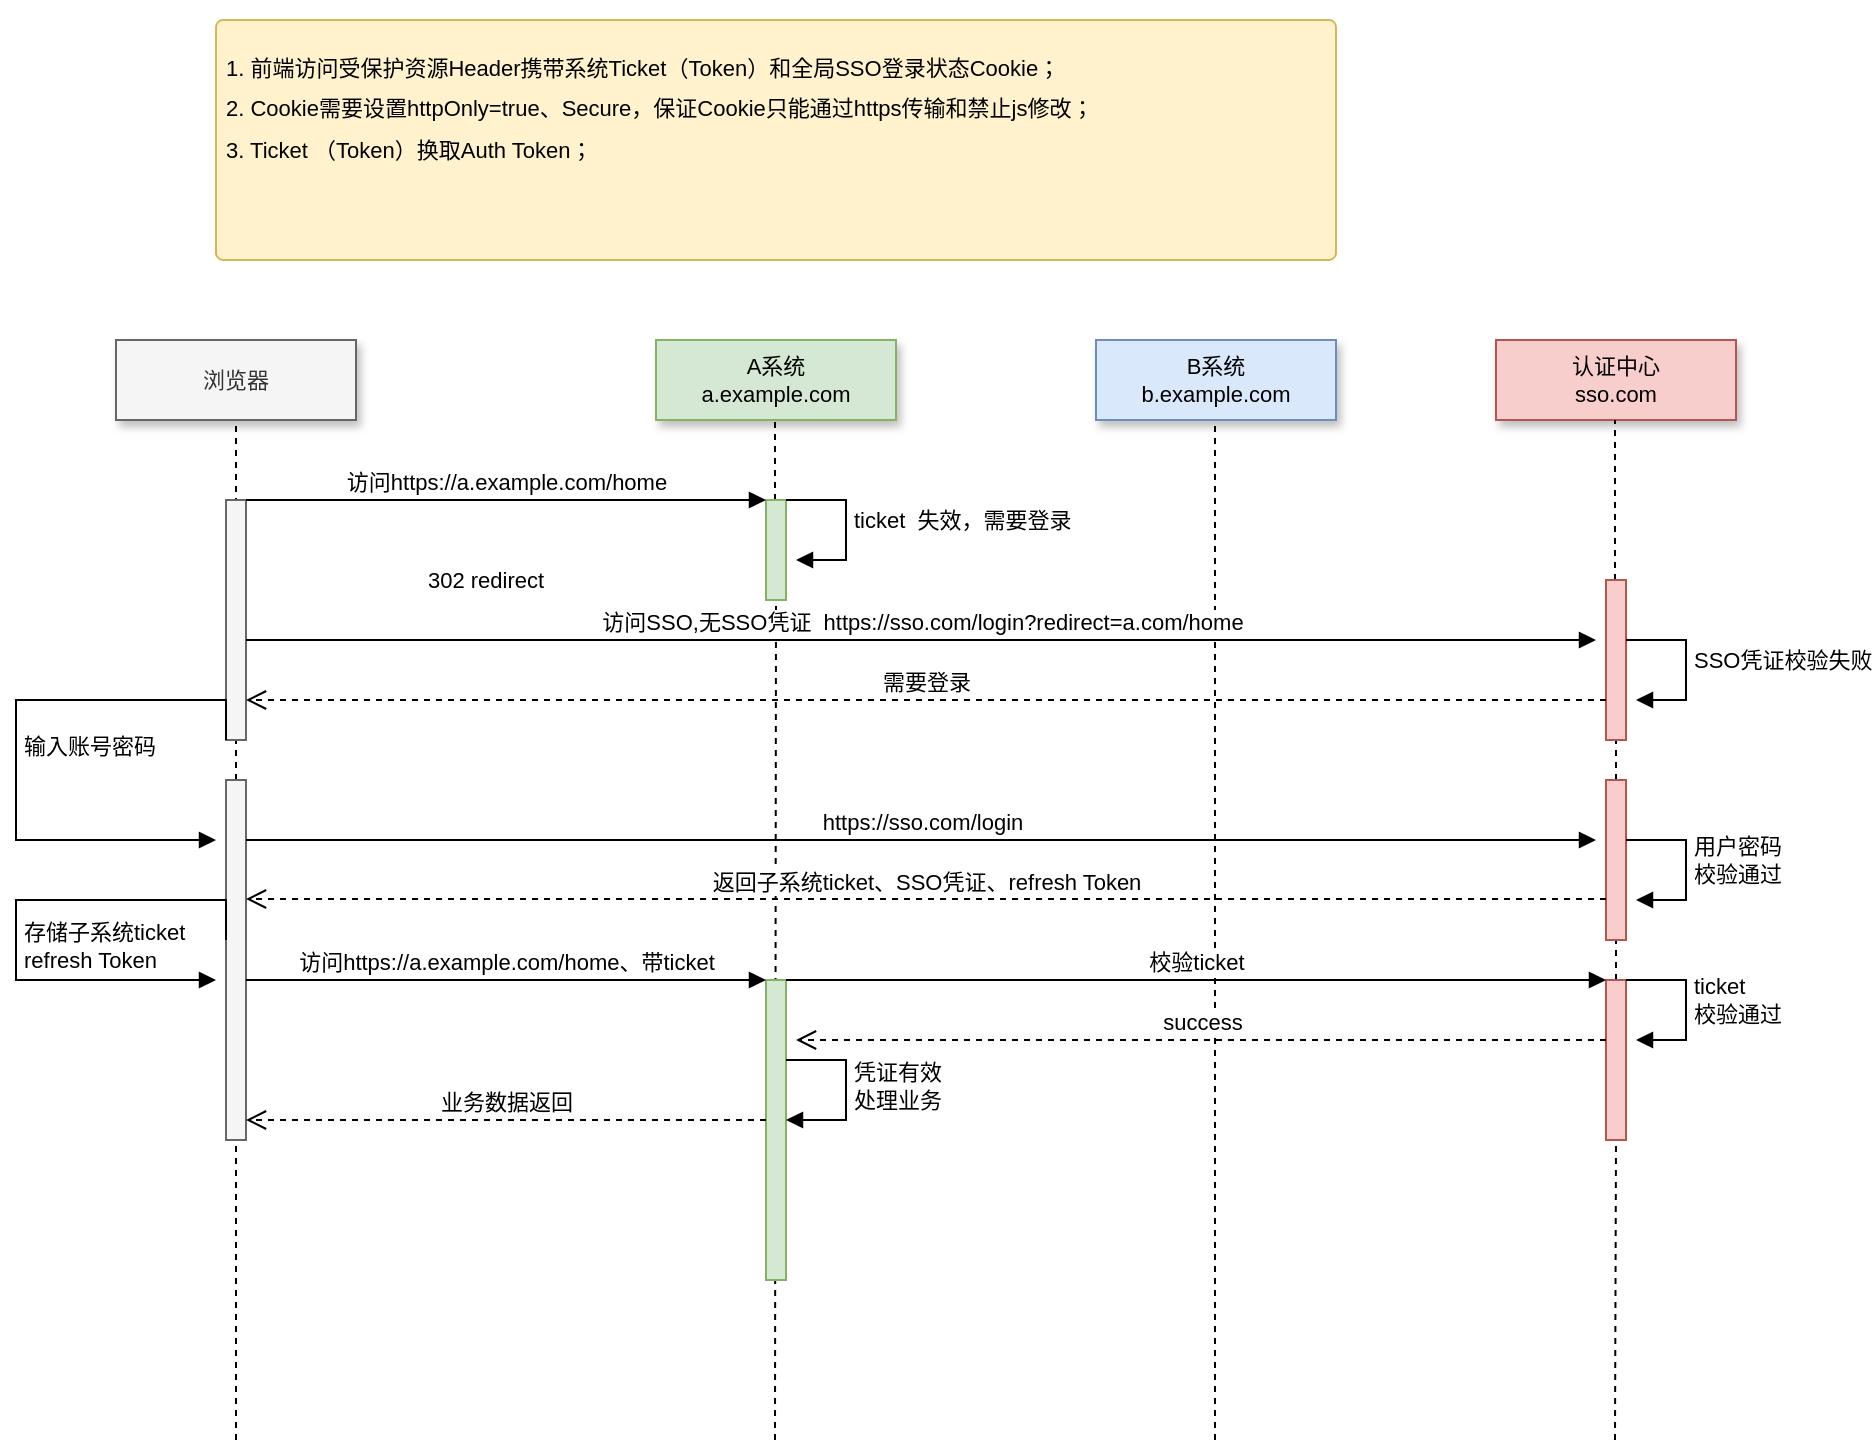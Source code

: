 <mxfile version="22.1.4" type="github">
  <diagram name="第 1 页" id="4eC4Y5nyNUY1-vNa9eZq">
    <mxGraphModel dx="2354" dy="995" grid="1" gridSize="10" guides="1" tooltips="1" connect="1" arrows="1" fold="1" page="1" pageScale="1" pageWidth="827" pageHeight="1169" math="0" shadow="0">
      <root>
        <mxCell id="0" />
        <mxCell id="1" parent="0" />
        <mxCell id="cjf3HgqTAm4N_7wbF4_n-6" value="" style="rounded=1;whiteSpace=wrap;html=1;fillColor=#fff2cc;strokeColor=#d6b656;arcSize=3;fontSize=11;" parent="1" vertex="1">
          <mxGeometry x="-40" y="40" width="560" height="120" as="geometry" />
        </mxCell>
        <mxCell id="cjf3HgqTAm4N_7wbF4_n-5" value="&lt;h1 style=&quot;font-size: 11px;&quot;&gt;&lt;font style=&quot;font-size: 11px; font-weight: normal;&quot;&gt;&lt;br style=&quot;font-size: 11px;&quot;&gt;&lt;/font&gt;&lt;/h1&gt;&lt;h1 style=&quot;font-size: 11px;&quot;&gt;&lt;font style=&quot;font-size: 11px; font-weight: normal;&quot;&gt;1. 前端访问受保护资源Header携带系统Ticket（Token）和全局SSO登录状态Cookie；&lt;/font&gt;&lt;/h1&gt;&lt;h1 style=&quot;font-size: 11px;&quot;&gt;&lt;span style=&quot;font-weight: normal; font-size: 11px;&quot;&gt;2. Cookie需要设置httpOnly=true、Secure，保证Cookie只能通过https传输和禁止js修改；&lt;/span&gt;&lt;/h1&gt;&lt;div style=&quot;font-size: 11px;&quot;&gt;&lt;span style=&quot;background-color: initial; font-size: 11px;&quot;&gt;3. Ticket （Token）换取Auth Token；&lt;/span&gt;&lt;br style=&quot;font-size: 11px;&quot;&gt;&lt;/div&gt;&lt;div style=&quot;font-size: 11px;&quot;&gt;&lt;font style=&quot;font-weight: normal; font-size: 11px;&quot;&gt;&lt;br style=&quot;font-size: 11px;&quot;&gt;&lt;/font&gt;&lt;/div&gt;" style="text;html=1;strokeColor=none;fillColor=none;spacing=5;spacingTop=-20;whiteSpace=wrap;overflow=hidden;rounded=0;fontSize=11;" parent="1" vertex="1">
          <mxGeometry x="-40" y="40" width="540" height="120" as="geometry" />
        </mxCell>
        <mxCell id="cjf3HgqTAm4N_7wbF4_n-7" value="浏览器" style="rounded=0;whiteSpace=wrap;html=1;fillColor=#f5f5f5;shadow=1;strokeColor=#666666;fontColor=#333333;fontSize=11;" parent="1" vertex="1">
          <mxGeometry x="-90" y="200" width="120" height="40" as="geometry" />
        </mxCell>
        <mxCell id="cjf3HgqTAm4N_7wbF4_n-8" value="A系统&lt;br style=&quot;font-size: 11px;&quot;&gt;a.example.com" style="rounded=0;whiteSpace=wrap;html=1;fillColor=#d5e8d4;shadow=1;strokeColor=#82b366;fontSize=11;" parent="1" vertex="1">
          <mxGeometry x="180" y="200" width="120" height="40" as="geometry" />
        </mxCell>
        <mxCell id="cjf3HgqTAm4N_7wbF4_n-9" value="B系统&lt;br style=&quot;border-color: var(--border-color); font-size: 11px;&quot;&gt;b.example.com" style="rounded=0;whiteSpace=wrap;html=1;fillColor=#dae8fc;shadow=1;strokeColor=#6c8ebf;fontSize=11;" parent="1" vertex="1">
          <mxGeometry x="400" y="200" width="120" height="40" as="geometry" />
        </mxCell>
        <mxCell id="cjf3HgqTAm4N_7wbF4_n-10" value="认证中心&lt;br style=&quot;font-size: 11px;&quot;&gt;sso.com" style="rounded=0;whiteSpace=wrap;html=1;fillColor=#f8cecc;shadow=1;strokeColor=#b85450;fontSize=11;" parent="1" vertex="1">
          <mxGeometry x="600" y="200" width="120" height="40" as="geometry" />
        </mxCell>
        <mxCell id="leE8Cb88VZXqTR05hnTv-3" value="" style="endArrow=none;dashed=1;html=1;rounded=0;entryX=0.5;entryY=1;entryDx=0;entryDy=0;" edge="1" parent="1" source="leE8Cb88VZXqTR05hnTv-28" target="cjf3HgqTAm4N_7wbF4_n-7">
          <mxGeometry width="50" height="50" relative="1" as="geometry">
            <mxPoint x="-30" y="750" as="sourcePoint" />
            <mxPoint x="-5" y="290" as="targetPoint" />
          </mxGeometry>
        </mxCell>
        <mxCell id="leE8Cb88VZXqTR05hnTv-1" value="" style="html=1;points=[[0,0,0,0,5],[0,1,0,0,-5],[1,0,0,0,5],[1,1,0,0,-5]];perimeter=orthogonalPerimeter;outlineConnect=0;targetShapes=umlLifeline;portConstraint=eastwest;newEdgeStyle={&quot;curved&quot;:0,&quot;rounded&quot;:0};fillColor=#f5f5f5;fontColor=#333333;strokeColor=#666666;fontSize=11;" vertex="1" parent="1">
          <mxGeometry x="-35" y="280" width="10" height="120" as="geometry" />
        </mxCell>
        <mxCell id="leE8Cb88VZXqTR05hnTv-4" value="" style="endArrow=none;dashed=1;html=1;rounded=0;entryX=0.5;entryY=1;entryDx=0;entryDy=0;fontSize=11;" edge="1" parent="1" source="leE8Cb88VZXqTR05hnTv-7">
          <mxGeometry width="50" height="50" relative="1" as="geometry">
            <mxPoint x="239.5" y="750" as="sourcePoint" />
            <mxPoint x="239.5" y="240" as="targetPoint" />
          </mxGeometry>
        </mxCell>
        <mxCell id="leE8Cb88VZXqTR05hnTv-5" value="" style="endArrow=none;dashed=1;html=1;rounded=0;entryX=0.5;entryY=1;entryDx=0;entryDy=0;" edge="1" parent="1">
          <mxGeometry width="50" height="50" relative="1" as="geometry">
            <mxPoint x="459.5" y="750" as="sourcePoint" />
            <mxPoint x="459.5" y="240" as="targetPoint" />
          </mxGeometry>
        </mxCell>
        <mxCell id="leE8Cb88VZXqTR05hnTv-6" value="" style="endArrow=none;dashed=1;html=1;rounded=0;entryX=0.5;entryY=1;entryDx=0;entryDy=0;" edge="1" parent="1" source="leE8Cb88VZXqTR05hnTv-9">
          <mxGeometry width="50" height="50" relative="1" as="geometry">
            <mxPoint x="659.5" y="750" as="sourcePoint" />
            <mxPoint x="659.5" y="240" as="targetPoint" />
          </mxGeometry>
        </mxCell>
        <mxCell id="leE8Cb88VZXqTR05hnTv-8" value="" style="endArrow=none;dashed=1;html=1;rounded=0;entryX=0.5;entryY=1;entryDx=0;entryDy=0;" edge="1" parent="1" target="leE8Cb88VZXqTR05hnTv-7">
          <mxGeometry width="50" height="50" relative="1" as="geometry">
            <mxPoint x="239.5" y="750" as="sourcePoint" />
            <mxPoint x="239.5" y="240" as="targetPoint" />
          </mxGeometry>
        </mxCell>
        <mxCell id="leE8Cb88VZXqTR05hnTv-7" value="" style="html=1;points=[[0,0,0,0,5],[0,1,0,0,-5],[1,0,0,0,5],[1,1,0,0,-5]];perimeter=orthogonalPerimeter;outlineConnect=0;targetShapes=umlLifeline;portConstraint=eastwest;newEdgeStyle={&quot;curved&quot;:0,&quot;rounded&quot;:0};fillColor=#d5e8d4;strokeColor=#82b366;fontSize=11;" vertex="1" parent="1">
          <mxGeometry x="235" y="280" width="10" height="50" as="geometry" />
        </mxCell>
        <mxCell id="leE8Cb88VZXqTR05hnTv-15" value="访问https://a.example.com/home" style="html=1;verticalAlign=bottom;endArrow=block;curved=0;rounded=0;fontSize=11;" edge="1" parent="1" source="leE8Cb88VZXqTR05hnTv-1" target="leE8Cb88VZXqTR05hnTv-7">
          <mxGeometry x="-0.003" width="80" relative="1" as="geometry">
            <mxPoint x="30" y="330" as="sourcePoint" />
            <mxPoint x="110" y="330" as="targetPoint" />
            <Array as="points">
              <mxPoint x="70" y="280" />
            </Array>
            <mxPoint as="offset" />
          </mxGeometry>
        </mxCell>
        <mxCell id="leE8Cb88VZXqTR05hnTv-20" value="ticket&amp;nbsp; 失效，需要登录" style="html=1;align=left;spacingLeft=2;endArrow=block;rounded=0;edgeStyle=orthogonalEdgeStyle;curved=0;rounded=0;fontSize=11;" edge="1" parent="1">
          <mxGeometry x="-0.06" relative="1" as="geometry">
            <mxPoint x="245" y="280" as="sourcePoint" />
            <Array as="points">
              <mxPoint x="275" y="310" />
            </Array>
            <mxPoint x="250" y="310" as="targetPoint" />
            <mxPoint as="offset" />
          </mxGeometry>
        </mxCell>
        <mxCell id="leE8Cb88VZXqTR05hnTv-22" value="302 redirect" style="text;html=1;strokeColor=none;fillColor=none;align=center;verticalAlign=middle;whiteSpace=wrap;rounded=0;fontSize=11;" vertex="1" parent="1">
          <mxGeometry x="60" y="305" width="70" height="30" as="geometry" />
        </mxCell>
        <mxCell id="leE8Cb88VZXqTR05hnTv-23" value="" style="endArrow=none;dashed=1;html=1;rounded=0;entryX=0.5;entryY=1;entryDx=0;entryDy=0;" edge="1" parent="1" source="leE8Cb88VZXqTR05hnTv-30" target="leE8Cb88VZXqTR05hnTv-9">
          <mxGeometry width="50" height="50" relative="1" as="geometry">
            <mxPoint x="659.5" y="750" as="sourcePoint" />
            <mxPoint x="659.5" y="240" as="targetPoint" />
          </mxGeometry>
        </mxCell>
        <mxCell id="leE8Cb88VZXqTR05hnTv-9" value="" style="html=1;points=[[0,0,0,0,5],[0,1,0,0,-5],[1,0,0,0,5],[1,1,0,0,-5]];perimeter=orthogonalPerimeter;outlineConnect=0;targetShapes=umlLifeline;portConstraint=eastwest;newEdgeStyle={&quot;curved&quot;:0,&quot;rounded&quot;:0};fillColor=#f8cecc;strokeColor=#b85450;fontSize=11;" vertex="1" parent="1">
          <mxGeometry x="655" y="320" width="10" height="80" as="geometry" />
        </mxCell>
        <mxCell id="leE8Cb88VZXqTR05hnTv-25" value="访问SSO,无SSO凭证&amp;nbsp; https://sso.com/login?redirect=a.com/home" style="html=1;verticalAlign=bottom;endArrow=block;curved=0;rounded=0;" edge="1" parent="1">
          <mxGeometry width="80" relative="1" as="geometry">
            <mxPoint x="-25" y="350" as="sourcePoint" />
            <mxPoint x="650" y="350" as="targetPoint" />
          </mxGeometry>
        </mxCell>
        <mxCell id="leE8Cb88VZXqTR05hnTv-26" value="SSO凭证校验失败" style="html=1;align=left;spacingLeft=2;endArrow=block;rounded=0;edgeStyle=orthogonalEdgeStyle;curved=0;rounded=0;fontSize=11;" edge="1" parent="1">
          <mxGeometry x="-0.06" relative="1" as="geometry">
            <mxPoint x="665" y="350" as="sourcePoint" />
            <Array as="points">
              <mxPoint x="695" y="380" />
            </Array>
            <mxPoint x="670" y="380" as="targetPoint" />
            <mxPoint as="offset" />
          </mxGeometry>
        </mxCell>
        <mxCell id="leE8Cb88VZXqTR05hnTv-27" value="需要登录" style="html=1;verticalAlign=bottom;endArrow=open;dashed=1;endSize=8;curved=0;rounded=0;" edge="1" parent="1" target="leE8Cb88VZXqTR05hnTv-1">
          <mxGeometry relative="1" as="geometry">
            <mxPoint x="655" y="380" as="sourcePoint" />
            <mxPoint x="-20" y="380" as="targetPoint" />
            <mxPoint as="offset" />
          </mxGeometry>
        </mxCell>
        <mxCell id="leE8Cb88VZXqTR05hnTv-29" value="" style="endArrow=none;dashed=1;html=1;rounded=0;entryX=0.5;entryY=1;entryDx=0;entryDy=0;" edge="1" parent="1" target="leE8Cb88VZXqTR05hnTv-28">
          <mxGeometry width="50" height="50" relative="1" as="geometry">
            <mxPoint x="-30" y="750" as="sourcePoint" />
            <mxPoint x="-30" y="240" as="targetPoint" />
          </mxGeometry>
        </mxCell>
        <mxCell id="leE8Cb88VZXqTR05hnTv-28" value="" style="html=1;points=[[0,0,0,0,5],[0,1,0,0,-5],[1,0,0,0,5],[1,1,0,0,-5]];perimeter=orthogonalPerimeter;outlineConnect=0;targetShapes=umlLifeline;portConstraint=eastwest;newEdgeStyle={&quot;curved&quot;:0,&quot;rounded&quot;:0};fillColor=#f5f5f5;fontColor=#333333;strokeColor=#666666;fontSize=11;" vertex="1" parent="1">
          <mxGeometry x="-35" y="420" width="10" height="180" as="geometry" />
        </mxCell>
        <mxCell id="leE8Cb88VZXqTR05hnTv-31" value="" style="endArrow=none;dashed=1;html=1;rounded=0;entryX=0.5;entryY=1;entryDx=0;entryDy=0;" edge="1" parent="1" source="leE8Cb88VZXqTR05hnTv-39" target="leE8Cb88VZXqTR05hnTv-30">
          <mxGeometry width="50" height="50" relative="1" as="geometry">
            <mxPoint x="659.5" y="750" as="sourcePoint" />
            <mxPoint x="660" y="400" as="targetPoint" />
          </mxGeometry>
        </mxCell>
        <mxCell id="leE8Cb88VZXqTR05hnTv-30" value="" style="html=1;points=[[0,0,0,0,5],[0,1,0,0,-5],[1,0,0,0,5],[1,1,0,0,-5]];perimeter=orthogonalPerimeter;outlineConnect=0;targetShapes=umlLifeline;portConstraint=eastwest;newEdgeStyle={&quot;curved&quot;:0,&quot;rounded&quot;:0};fillColor=#f8cecc;strokeColor=#b85450;fontSize=11;" vertex="1" parent="1">
          <mxGeometry x="655" y="420" width="10" height="80" as="geometry" />
        </mxCell>
        <mxCell id="leE8Cb88VZXqTR05hnTv-32" value="https://sso.com/login" style="html=1;verticalAlign=bottom;endArrow=block;curved=0;rounded=0;" edge="1" parent="1">
          <mxGeometry width="80" relative="1" as="geometry">
            <mxPoint x="-25" y="450" as="sourcePoint" />
            <mxPoint x="650" y="450" as="targetPoint" />
          </mxGeometry>
        </mxCell>
        <mxCell id="leE8Cb88VZXqTR05hnTv-33" value="输入账号密码" style="html=1;align=left;spacingLeft=2;endArrow=block;rounded=0;edgeStyle=orthogonalEdgeStyle;curved=0;rounded=0;fontSize=11;" edge="1" parent="1">
          <mxGeometry x="0.003" relative="1" as="geometry">
            <mxPoint x="-35" y="400" as="sourcePoint" />
            <Array as="points">
              <mxPoint x="-35" y="380" />
              <mxPoint x="-140" y="380" />
              <mxPoint x="-140" y="450" />
            </Array>
            <mxPoint x="-40" y="450" as="targetPoint" />
            <mxPoint as="offset" />
          </mxGeometry>
        </mxCell>
        <mxCell id="leE8Cb88VZXqTR05hnTv-34" value="用户密码&lt;br&gt;校验通过" style="html=1;align=left;spacingLeft=2;endArrow=block;rounded=0;edgeStyle=orthogonalEdgeStyle;curved=0;rounded=0;fontSize=11;" edge="1" parent="1">
          <mxGeometry x="-0.06" relative="1" as="geometry">
            <mxPoint x="665" y="450" as="sourcePoint" />
            <Array as="points">
              <mxPoint x="695" y="480" />
            </Array>
            <mxPoint x="670" y="480" as="targetPoint" />
            <mxPoint as="offset" />
          </mxGeometry>
        </mxCell>
        <mxCell id="leE8Cb88VZXqTR05hnTv-35" value="返回子系统ticket、SSO凭证、refresh Token" style="html=1;verticalAlign=bottom;endArrow=open;dashed=1;endSize=8;curved=0;rounded=0;" edge="1" parent="1">
          <mxGeometry relative="1" as="geometry">
            <mxPoint x="655" y="479.5" as="sourcePoint" />
            <mxPoint x="-25" y="479.5" as="targetPoint" />
            <mxPoint as="offset" />
          </mxGeometry>
        </mxCell>
        <mxCell id="leE8Cb88VZXqTR05hnTv-36" value="存储子系统ticket&lt;br&gt;refresh Token" style="html=1;align=left;spacingLeft=2;endArrow=block;rounded=0;edgeStyle=orthogonalEdgeStyle;curved=0;rounded=0;fontSize=11;" edge="1" parent="1">
          <mxGeometry x="0.116" relative="1" as="geometry">
            <mxPoint x="-35" y="500" as="sourcePoint" />
            <Array as="points">
              <mxPoint x="-35" y="480" />
              <mxPoint x="-140" y="480" />
              <mxPoint x="-140" y="520" />
            </Array>
            <mxPoint x="-40" y="520" as="targetPoint" />
            <mxPoint as="offset" />
          </mxGeometry>
        </mxCell>
        <mxCell id="leE8Cb88VZXqTR05hnTv-37" value="" style="html=1;points=[[0,0,0,0,5],[0,1,0,0,-5],[1,0,0,0,5],[1,1,0,0,-5]];perimeter=orthogonalPerimeter;outlineConnect=0;targetShapes=umlLifeline;portConstraint=eastwest;newEdgeStyle={&quot;curved&quot;:0,&quot;rounded&quot;:0};fillColor=#d5e8d4;strokeColor=#82b366;fontSize=11;" vertex="1" parent="1">
          <mxGeometry x="235" y="520" width="10" height="150" as="geometry" />
        </mxCell>
        <mxCell id="leE8Cb88VZXqTR05hnTv-38" value="访问https://a.example.com/home、带ticket" style="html=1;verticalAlign=bottom;endArrow=block;curved=0;rounded=0;fontSize=11;" edge="1" parent="1">
          <mxGeometry x="-0.003" width="80" relative="1" as="geometry">
            <mxPoint x="-25" y="520" as="sourcePoint" />
            <mxPoint x="235" y="520" as="targetPoint" />
            <Array as="points">
              <mxPoint x="70" y="520" />
            </Array>
            <mxPoint as="offset" />
          </mxGeometry>
        </mxCell>
        <mxCell id="leE8Cb88VZXqTR05hnTv-40" value="" style="endArrow=none;dashed=1;html=1;rounded=0;entryX=0.5;entryY=1;entryDx=0;entryDy=0;" edge="1" parent="1" target="leE8Cb88VZXqTR05hnTv-39">
          <mxGeometry width="50" height="50" relative="1" as="geometry">
            <mxPoint x="659.5" y="750" as="sourcePoint" />
            <mxPoint x="660" y="500" as="targetPoint" />
          </mxGeometry>
        </mxCell>
        <mxCell id="leE8Cb88VZXqTR05hnTv-39" value="" style="html=1;points=[[0,0,0,0,5],[0,1,0,0,-5],[1,0,0,0,5],[1,1,0,0,-5]];perimeter=orthogonalPerimeter;outlineConnect=0;targetShapes=umlLifeline;portConstraint=eastwest;newEdgeStyle={&quot;curved&quot;:0,&quot;rounded&quot;:0};fillColor=#f8cecc;strokeColor=#b85450;fontSize=11;" vertex="1" parent="1">
          <mxGeometry x="655" y="520" width="10" height="80" as="geometry" />
        </mxCell>
        <mxCell id="leE8Cb88VZXqTR05hnTv-41" value="校验ticket" style="html=1;verticalAlign=bottom;endArrow=block;curved=0;rounded=0;fontSize=11;" edge="1" parent="1" target="leE8Cb88VZXqTR05hnTv-39">
          <mxGeometry x="-0.003" width="80" relative="1" as="geometry">
            <mxPoint x="245" y="520" as="sourcePoint" />
            <mxPoint x="505" y="520" as="targetPoint" />
            <Array as="points">
              <mxPoint x="340" y="520" />
            </Array>
            <mxPoint as="offset" />
          </mxGeometry>
        </mxCell>
        <mxCell id="leE8Cb88VZXqTR05hnTv-42" value="ticket&lt;br&gt;校验通过" style="html=1;align=left;spacingLeft=2;endArrow=block;rounded=0;edgeStyle=orthogonalEdgeStyle;curved=0;rounded=0;fontSize=11;" edge="1" parent="1">
          <mxGeometry x="-0.06" relative="1" as="geometry">
            <mxPoint x="665" y="520" as="sourcePoint" />
            <Array as="points">
              <mxPoint x="695" y="550" />
            </Array>
            <mxPoint x="670" y="550" as="targetPoint" />
            <mxPoint as="offset" />
          </mxGeometry>
        </mxCell>
        <mxCell id="leE8Cb88VZXqTR05hnTv-43" value="success" style="html=1;verticalAlign=bottom;endArrow=open;dashed=1;endSize=8;curved=0;rounded=0;" edge="1" parent="1">
          <mxGeometry relative="1" as="geometry">
            <mxPoint x="655" y="550" as="sourcePoint" />
            <mxPoint x="250" y="550" as="targetPoint" />
          </mxGeometry>
        </mxCell>
        <mxCell id="leE8Cb88VZXqTR05hnTv-44" value="凭证有效&lt;br&gt;处理业务" style="html=1;align=left;spacingLeft=2;endArrow=block;rounded=0;edgeStyle=orthogonalEdgeStyle;curved=0;rounded=0;fontSize=11;" edge="1" parent="1" target="leE8Cb88VZXqTR05hnTv-37">
          <mxGeometry x="-0.06" relative="1" as="geometry">
            <mxPoint x="245" y="560" as="sourcePoint" />
            <Array as="points">
              <mxPoint x="275" y="560" />
              <mxPoint x="275" y="590" />
            </Array>
            <mxPoint x="250" y="590" as="targetPoint" />
            <mxPoint as="offset" />
          </mxGeometry>
        </mxCell>
        <mxCell id="leE8Cb88VZXqTR05hnTv-45" value="业务数据返回" style="html=1;verticalAlign=bottom;endArrow=open;dashed=1;endSize=8;curved=0;rounded=0;" edge="1" parent="1" target="leE8Cb88VZXqTR05hnTv-28">
          <mxGeometry relative="1" as="geometry">
            <mxPoint x="235" y="590" as="sourcePoint" />
            <mxPoint y="590" as="targetPoint" />
          </mxGeometry>
        </mxCell>
      </root>
    </mxGraphModel>
  </diagram>
</mxfile>
